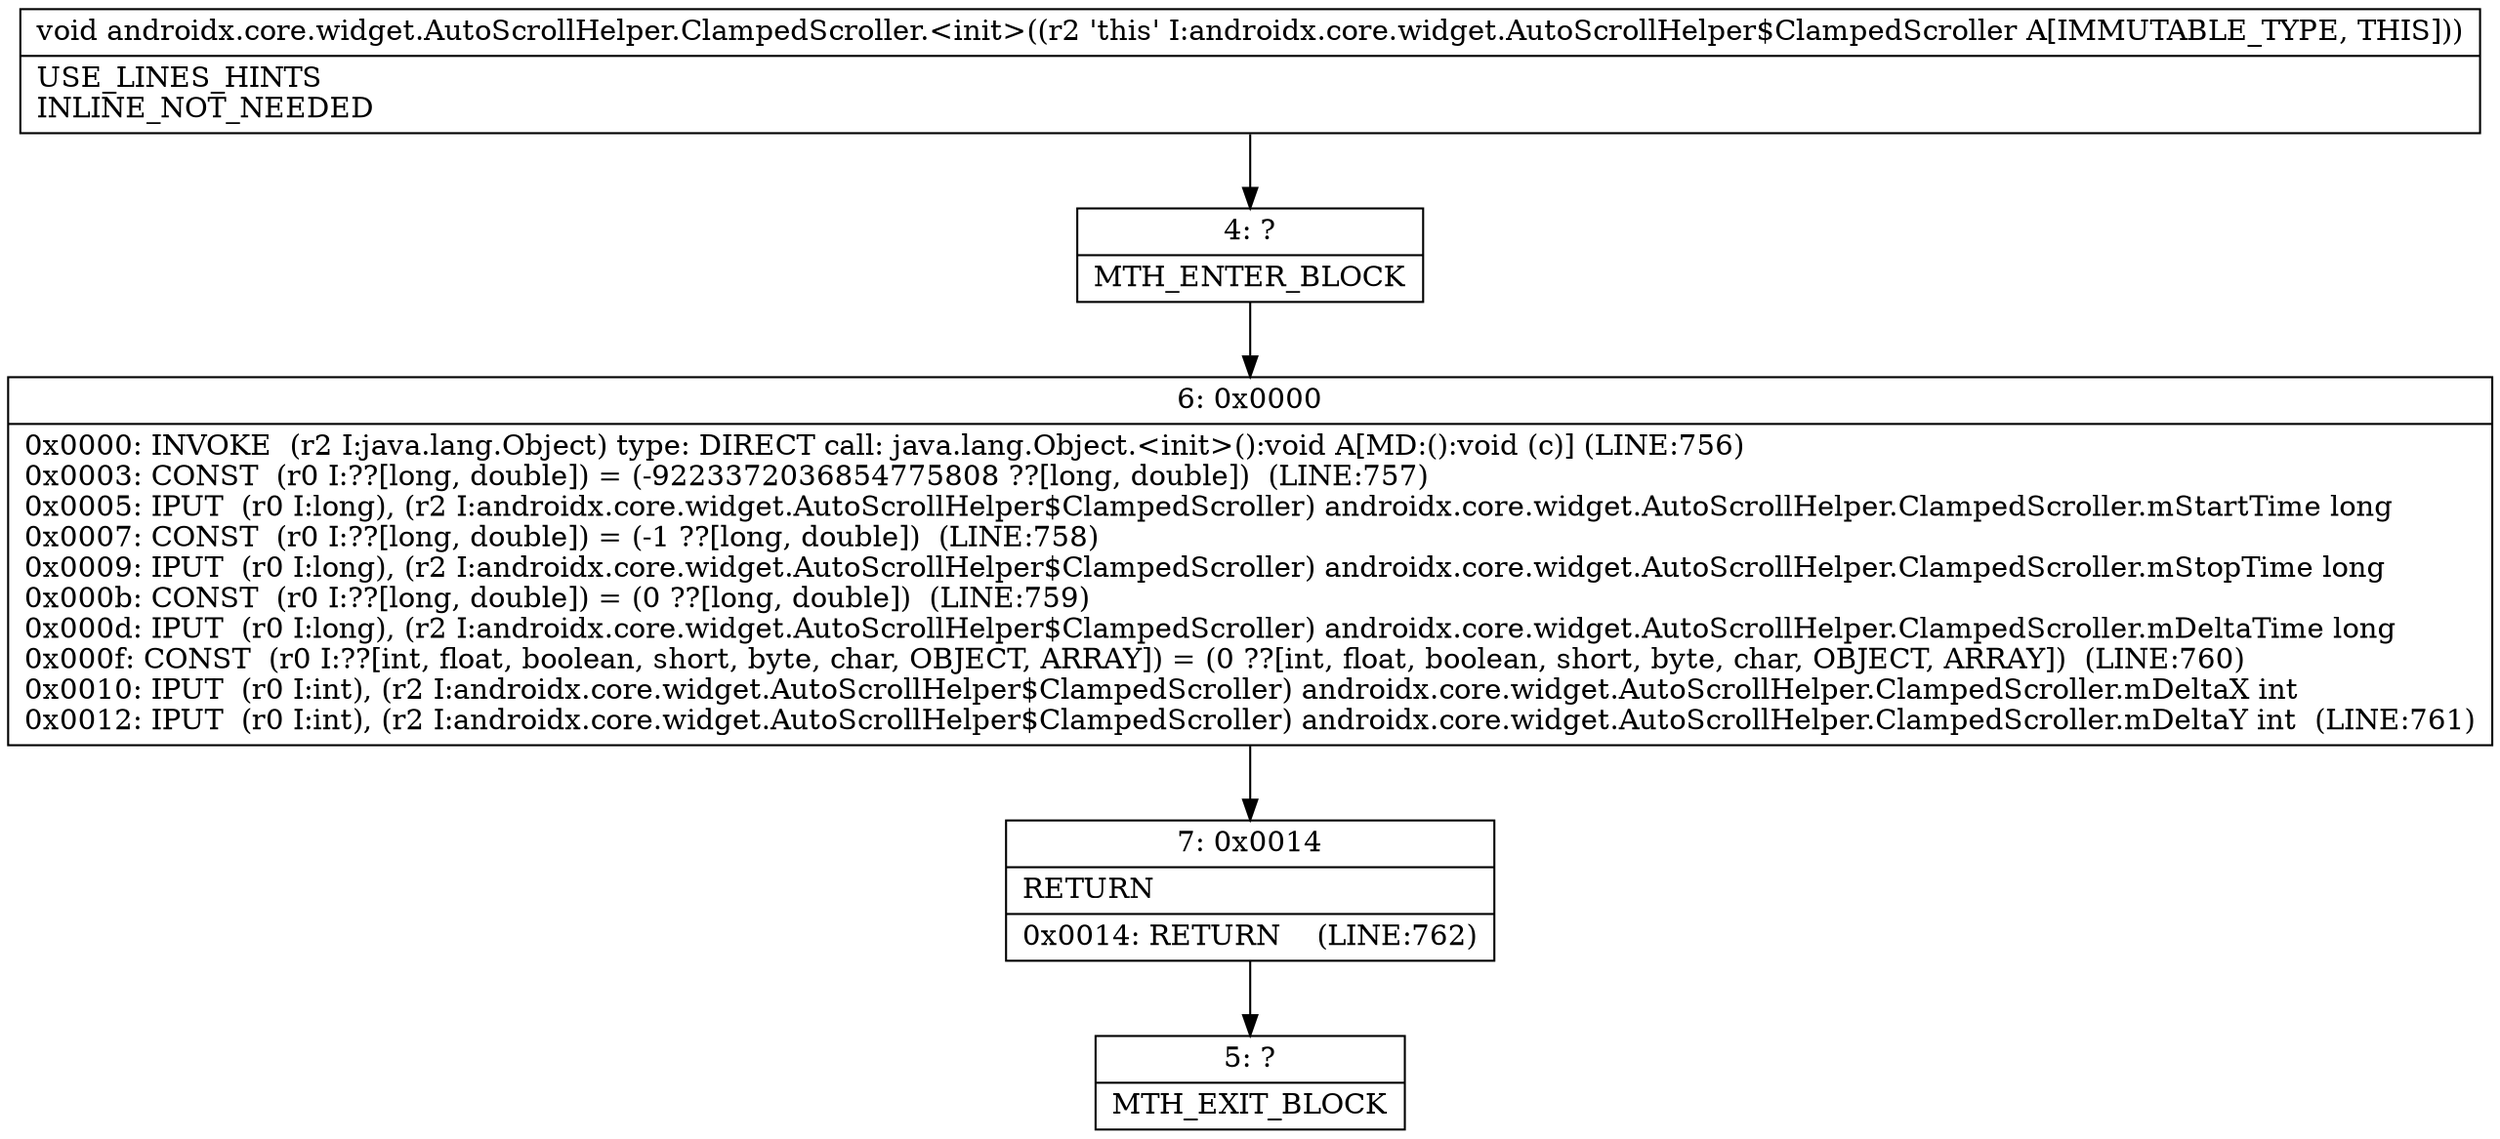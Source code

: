 digraph "CFG forandroidx.core.widget.AutoScrollHelper.ClampedScroller.\<init\>()V" {
Node_4 [shape=record,label="{4\:\ ?|MTH_ENTER_BLOCK\l}"];
Node_6 [shape=record,label="{6\:\ 0x0000|0x0000: INVOKE  (r2 I:java.lang.Object) type: DIRECT call: java.lang.Object.\<init\>():void A[MD:():void (c)] (LINE:756)\l0x0003: CONST  (r0 I:??[long, double]) = (\-9223372036854775808 ??[long, double])  (LINE:757)\l0x0005: IPUT  (r0 I:long), (r2 I:androidx.core.widget.AutoScrollHelper$ClampedScroller) androidx.core.widget.AutoScrollHelper.ClampedScroller.mStartTime long \l0x0007: CONST  (r0 I:??[long, double]) = (\-1 ??[long, double])  (LINE:758)\l0x0009: IPUT  (r0 I:long), (r2 I:androidx.core.widget.AutoScrollHelper$ClampedScroller) androidx.core.widget.AutoScrollHelper.ClampedScroller.mStopTime long \l0x000b: CONST  (r0 I:??[long, double]) = (0 ??[long, double])  (LINE:759)\l0x000d: IPUT  (r0 I:long), (r2 I:androidx.core.widget.AutoScrollHelper$ClampedScroller) androidx.core.widget.AutoScrollHelper.ClampedScroller.mDeltaTime long \l0x000f: CONST  (r0 I:??[int, float, boolean, short, byte, char, OBJECT, ARRAY]) = (0 ??[int, float, boolean, short, byte, char, OBJECT, ARRAY])  (LINE:760)\l0x0010: IPUT  (r0 I:int), (r2 I:androidx.core.widget.AutoScrollHelper$ClampedScroller) androidx.core.widget.AutoScrollHelper.ClampedScroller.mDeltaX int \l0x0012: IPUT  (r0 I:int), (r2 I:androidx.core.widget.AutoScrollHelper$ClampedScroller) androidx.core.widget.AutoScrollHelper.ClampedScroller.mDeltaY int  (LINE:761)\l}"];
Node_7 [shape=record,label="{7\:\ 0x0014|RETURN\l|0x0014: RETURN    (LINE:762)\l}"];
Node_5 [shape=record,label="{5\:\ ?|MTH_EXIT_BLOCK\l}"];
MethodNode[shape=record,label="{void androidx.core.widget.AutoScrollHelper.ClampedScroller.\<init\>((r2 'this' I:androidx.core.widget.AutoScrollHelper$ClampedScroller A[IMMUTABLE_TYPE, THIS]))  | USE_LINES_HINTS\lINLINE_NOT_NEEDED\l}"];
MethodNode -> Node_4;Node_4 -> Node_6;
Node_6 -> Node_7;
Node_7 -> Node_5;
}

